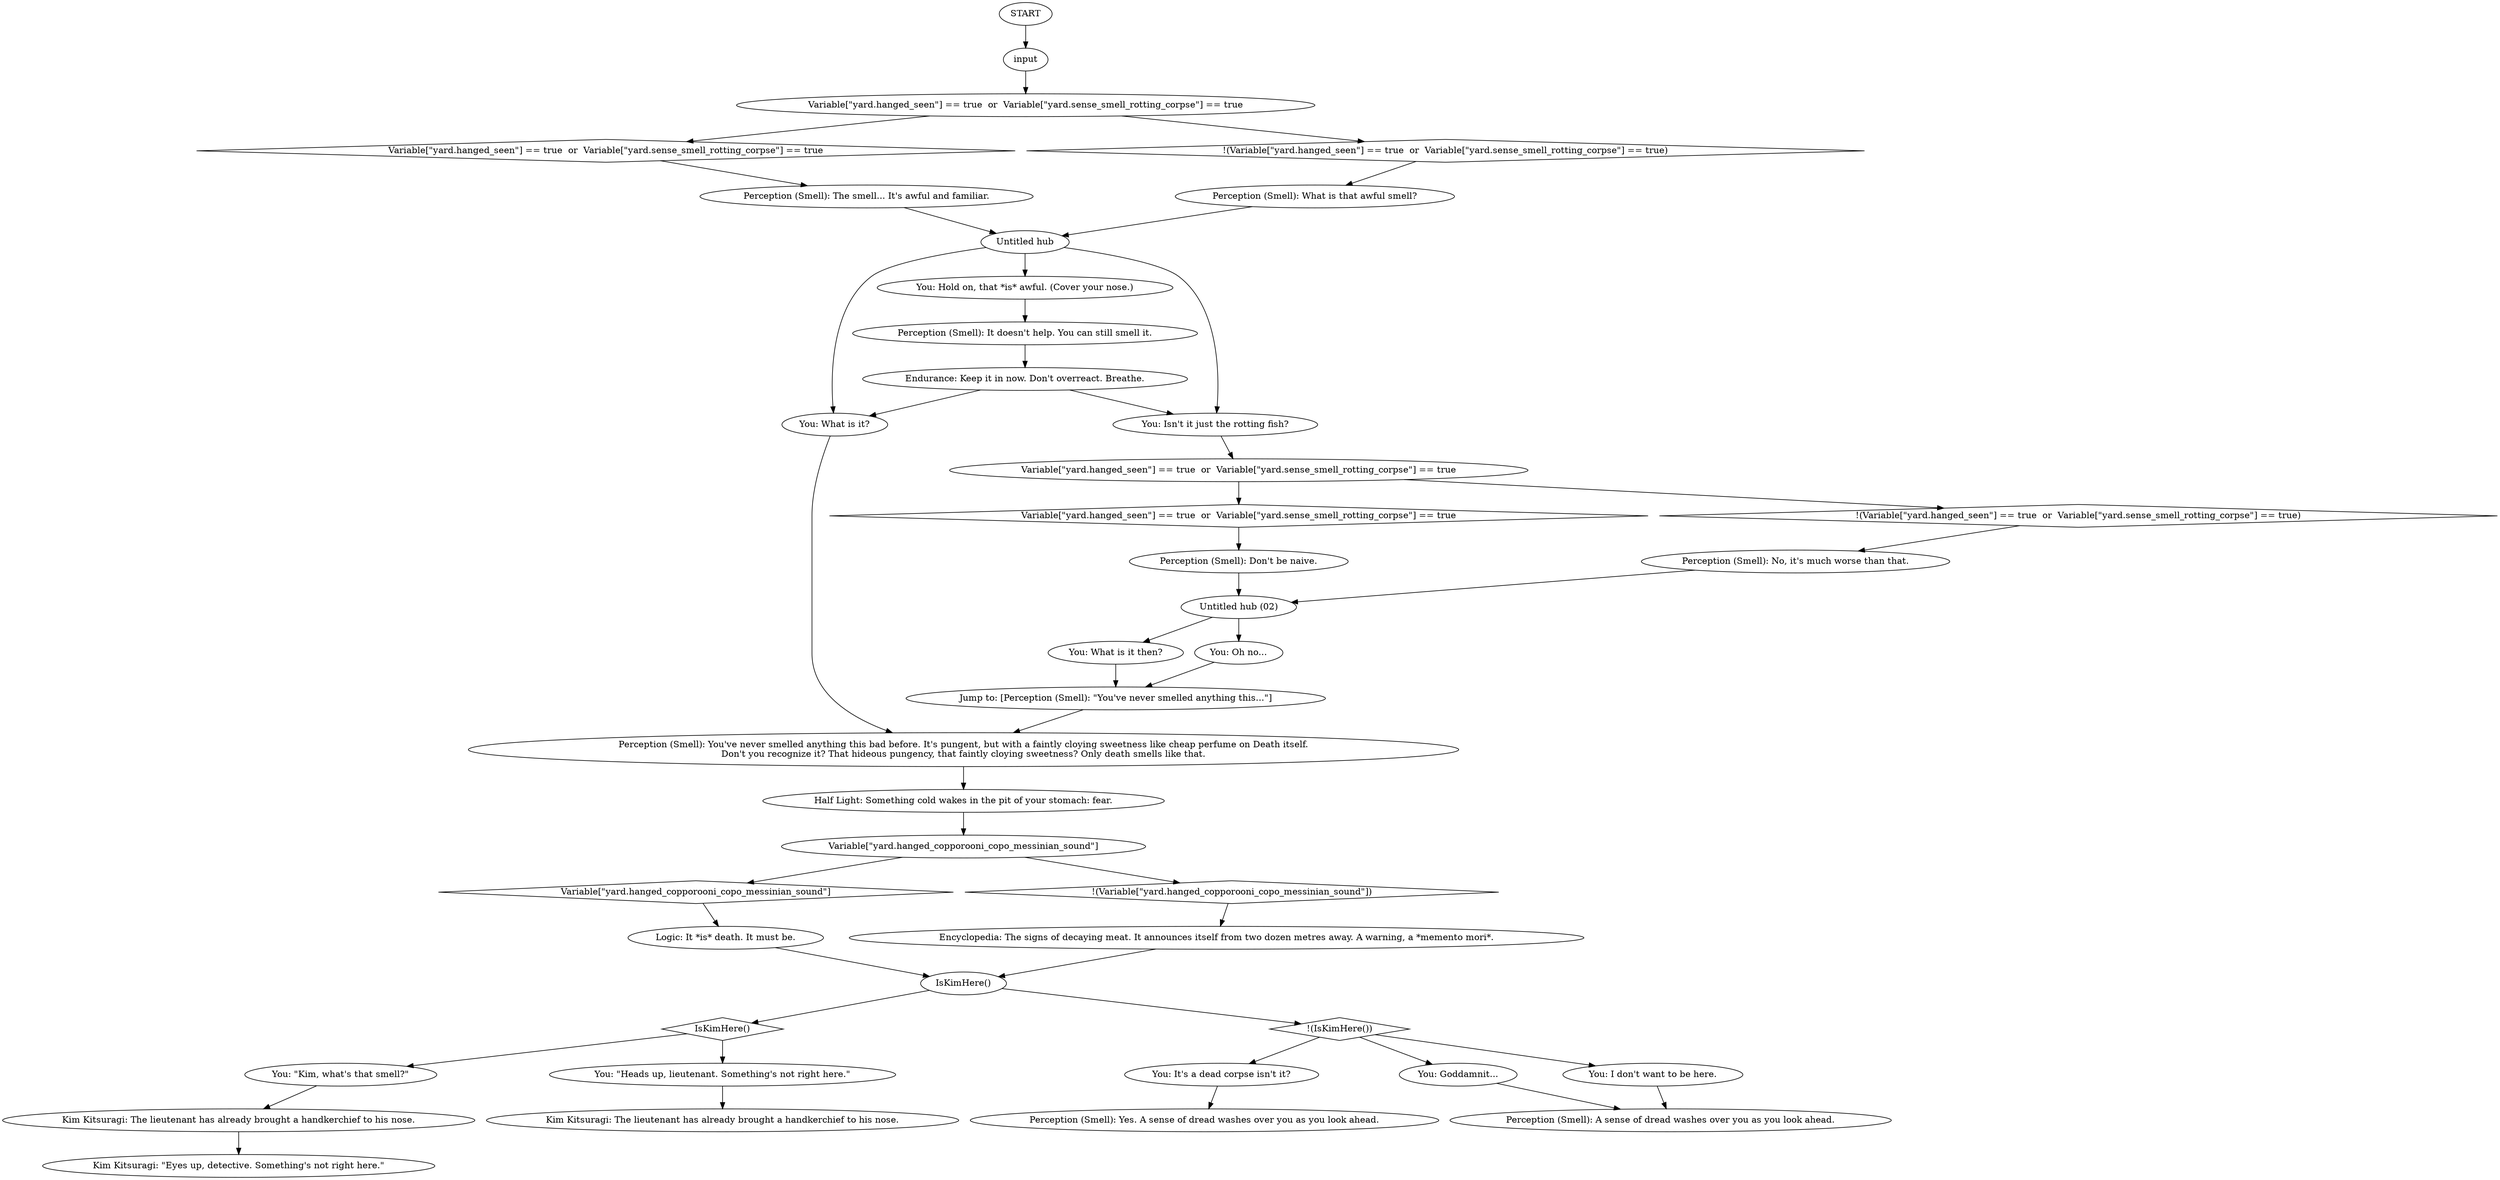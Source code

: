# BOARDWALK ORB / smell of death
# You smell something awfully familiar...
# ==================================================
digraph G {
	  0 [label="START"];
	  1 [label="input"];
	  2 [label="Kim Kitsuragi: \"Eyes up, detective. Something's not right here.\""];
	  3 [label="Kim Kitsuragi: The lieutenant has already brought a handkerchief to his nose."];
	  4 [label="Endurance: Keep it in now. Don't overreact. Breathe."];
	  5 [label="Perception (Smell): The smell... It's awful and familiar."];
	  6 [label="Perception (Smell): No, it's much worse than that."];
	  8 [label="Variable[\"yard.hanged_copporooni_copo_messinian_sound\"]"];
	  9 [label="Variable[\"yard.hanged_copporooni_copo_messinian_sound\"]", shape=diamond];
	  10 [label="!(Variable[\"yard.hanged_copporooni_copo_messinian_sound\"])", shape=diamond];
	  11 [label="IsKimHere()"];
	  12 [label="IsKimHere()", shape=diamond];
	  13 [label="!(IsKimHere())", shape=diamond];
	  14 [label="You: It's a dead corpse isn't it?"];
	  15 [label="Perception (Smell): Don't be naive."];
	  16 [label="You: Hold on, that *is* awful. (Cover your nose.)"];
	  17 [label="Jump to: [Perception (Smell): \"You've never smelled anything this...\"]"];
	  18 [label="Perception (Smell): You've never smelled anything this bad before. It's pungent, but with a faintly cloying sweetness like cheap perfume on Death itself.\nDon't you recognize it? That hideous pungency, that faintly cloying sweetness? Only death smells like that."];
	  19 [label="Encyclopedia: The signs of decaying meat. It announces itself from two dozen metres away. A warning, a *memento mori*."];
	  20 [label="Half Light: Something cold wakes in the pit of your stomach: fear."];
	  21 [label="Untitled hub (02)"];
	  22 [label="You: What is it then?"];
	  23 [label="You: \"Heads up, lieutenant. Something's not right here.\""];
	  24 [label="You: \"Kim, what's that smell?\""];
	  25 [label="Kim Kitsuragi: The lieutenant has already brought a handkerchief to his nose."];
	  26 [label="You: Oh no..."];
	  27 [label="Variable[\"yard.hanged_seen\"] == true  or  Variable[\"yard.sense_smell_rotting_corpse\"] == true"];
	  28 [label="Variable[\"yard.hanged_seen\"] == true  or  Variable[\"yard.sense_smell_rotting_corpse\"] == true", shape=diamond];
	  29 [label="!(Variable[\"yard.hanged_seen\"] == true  or  Variable[\"yard.sense_smell_rotting_corpse\"] == true)", shape=diamond];
	  30 [label="Perception (Smell): Yes. A sense of dread washes over you as you look ahead."];
	  31 [label="You: Goddamnit..."];
	  32 [label="You: I don't want to be here."];
	  33 [label="Untitled hub"];
	  34 [label="Variable[\"yard.hanged_seen\"] == true  or  Variable[\"yard.sense_smell_rotting_corpse\"] == true"];
	  35 [label="Variable[\"yard.hanged_seen\"] == true  or  Variable[\"yard.sense_smell_rotting_corpse\"] == true", shape=diamond];
	  36 [label="!(Variable[\"yard.hanged_seen\"] == true  or  Variable[\"yard.sense_smell_rotting_corpse\"] == true)", shape=diamond];
	  37 [label="Perception (Smell): It doesn't help. You can still smell it."];
	  38 [label="Perception (Smell): What is that awful smell?"];
	  39 [label="You: What is it?"];
	  40 [label="You: Isn't it just the rotting fish?"];
	  41 [label="Perception (Smell): A sense of dread washes over you as you look ahead."];
	  42 [label="Logic: It *is* death. It must be."];
	  0 -> 1
	  1 -> 27
	  4 -> 40
	  4 -> 39
	  5 -> 33
	  6 -> 21
	  8 -> 9
	  8 -> 10
	  9 -> 42
	  10 -> 19
	  11 -> 12
	  11 -> 13
	  12 -> 24
	  12 -> 23
	  13 -> 32
	  13 -> 14
	  13 -> 31
	  14 -> 30
	  15 -> 21
	  16 -> 37
	  17 -> 18
	  18 -> 20
	  19 -> 11
	  20 -> 8
	  21 -> 26
	  21 -> 22
	  22 -> 17
	  23 -> 3
	  24 -> 25
	  25 -> 2
	  26 -> 17
	  27 -> 28
	  27 -> 29
	  28 -> 5
	  29 -> 38
	  31 -> 41
	  32 -> 41
	  33 -> 16
	  33 -> 40
	  33 -> 39
	  34 -> 35
	  34 -> 36
	  35 -> 15
	  36 -> 6
	  37 -> 4
	  38 -> 33
	  39 -> 18
	  40 -> 34
	  42 -> 11
}

